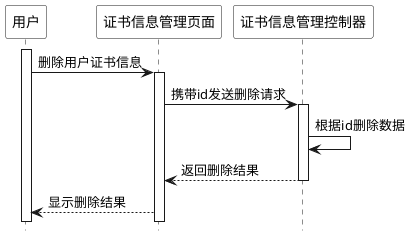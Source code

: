 @startuml written_delete

hide footbox
skinparam sequence {
  ParticipantBackgroundColor #ffffff
  ParticipantFontColor #000000
}

participant 用户
participant 证书信息管理页面
participant 证书信息管理控制器


activate 用户
用户 -> 证书信息管理页面: 删除用户证书信息
activate 证书信息管理页面

证书信息管理页面 -> 证书信息管理控制器: 携带id发送删除请求
activate 证书信息管理控制器

证书信息管理控制器 -> 证书信息管理控制器: 根据id删除数据

证书信息管理控制器 --> 证书信息管理页面: 返回删除结果
deactivate 证书信息管理控制器

证书信息管理页面 --> 用户: 显示删除结果

@enduml